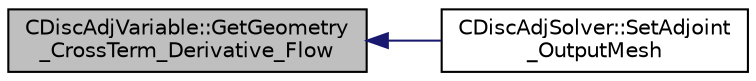 digraph "CDiscAdjVariable::GetGeometry_CrossTerm_Derivative_Flow"
{
  edge [fontname="Helvetica",fontsize="10",labelfontname="Helvetica",labelfontsize="10"];
  node [fontname="Helvetica",fontsize="10",shape=record];
  rankdir="LR";
  Node28 [label="CDiscAdjVariable::GetGeometry\l_CrossTerm_Derivative_Flow",height=0.2,width=0.4,color="black", fillcolor="grey75", style="filled", fontcolor="black"];
  Node28 -> Node29 [dir="back",color="midnightblue",fontsize="10",style="solid",fontname="Helvetica"];
  Node29 [label="CDiscAdjSolver::SetAdjoint\l_OutputMesh",height=0.2,width=0.4,color="black", fillcolor="white", style="filled",URL="$class_c_disc_adj_solver.html#a0158c413da39931cdc7f48d542a13ffb",tooltip="Sets the adjoint values of the output of the mesh deformation iteration before evaluation of the tape..."];
}
